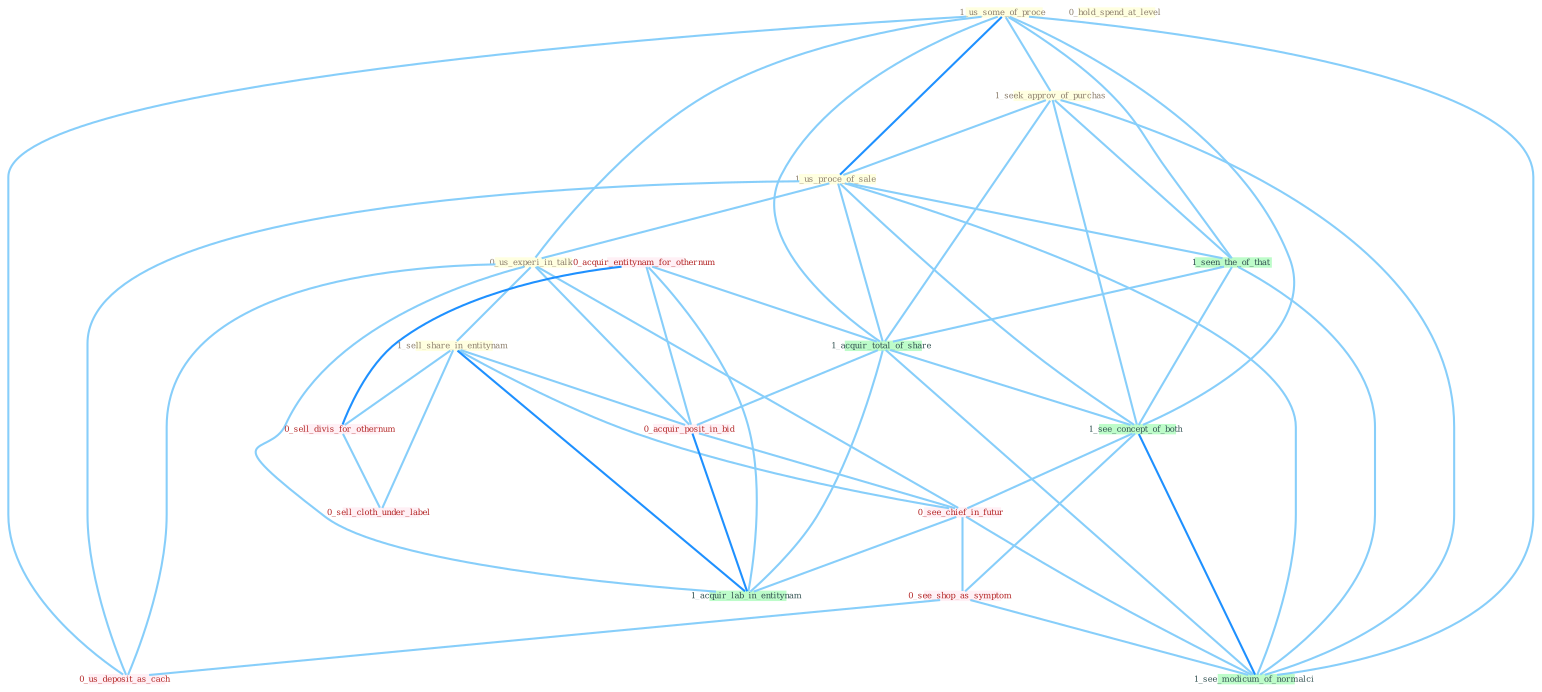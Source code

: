 Graph G{ 
    node
    [shape=polygon,style=filled,width=.5,height=.06,color="#BDFCC9",fixedsize=true,fontsize=4,
    fontcolor="#2f4f4f"];
    {node
    [color="#ffffe0", fontcolor="#8b7d6b"] "1_us_some_of_proce " "0_hold_spend_at_level " "1_seek_approv_of_purchas " "1_us_proce_of_sale " "0_us_experi_in_talk " "1_sell_share_in_entitynam "}
{node [color="#fff0f5", fontcolor="#b22222"] "0_acquir_entitynam_for_othernum " "0_sell_divis_for_othernum " "0_sell_cloth_under_label " "0_acquir_posit_in_bid " "0_see_chief_in_futur " "0_see_shop_as_symptom " "0_us_deposit_as_cach "}
edge [color="#B0E2FF"];

	"1_us_some_of_proce " -- "1_seek_approv_of_purchas " [w="1", color="#87cefa" ];
	"1_us_some_of_proce " -- "1_us_proce_of_sale " [w="2", color="#1e90ff" , len=0.8];
	"1_us_some_of_proce " -- "0_us_experi_in_talk " [w="1", color="#87cefa" ];
	"1_us_some_of_proce " -- "1_seen_the_of_that " [w="1", color="#87cefa" ];
	"1_us_some_of_proce " -- "1_acquir_total_of_share " [w="1", color="#87cefa" ];
	"1_us_some_of_proce " -- "1_see_concept_of_both " [w="1", color="#87cefa" ];
	"1_us_some_of_proce " -- "0_us_deposit_as_cach " [w="1", color="#87cefa" ];
	"1_us_some_of_proce " -- "1_see_modicum_of_normalci " [w="1", color="#87cefa" ];
	"1_seek_approv_of_purchas " -- "1_us_proce_of_sale " [w="1", color="#87cefa" ];
	"1_seek_approv_of_purchas " -- "1_seen_the_of_that " [w="1", color="#87cefa" ];
	"1_seek_approv_of_purchas " -- "1_acquir_total_of_share " [w="1", color="#87cefa" ];
	"1_seek_approv_of_purchas " -- "1_see_concept_of_both " [w="1", color="#87cefa" ];
	"1_seek_approv_of_purchas " -- "1_see_modicum_of_normalci " [w="1", color="#87cefa" ];
	"1_us_proce_of_sale " -- "0_us_experi_in_talk " [w="1", color="#87cefa" ];
	"1_us_proce_of_sale " -- "1_seen_the_of_that " [w="1", color="#87cefa" ];
	"1_us_proce_of_sale " -- "1_acquir_total_of_share " [w="1", color="#87cefa" ];
	"1_us_proce_of_sale " -- "1_see_concept_of_both " [w="1", color="#87cefa" ];
	"1_us_proce_of_sale " -- "0_us_deposit_as_cach " [w="1", color="#87cefa" ];
	"1_us_proce_of_sale " -- "1_see_modicum_of_normalci " [w="1", color="#87cefa" ];
	"0_us_experi_in_talk " -- "1_sell_share_in_entitynam " [w="1", color="#87cefa" ];
	"0_us_experi_in_talk " -- "0_acquir_posit_in_bid " [w="1", color="#87cefa" ];
	"0_us_experi_in_talk " -- "0_see_chief_in_futur " [w="1", color="#87cefa" ];
	"0_us_experi_in_talk " -- "1_acquir_lab_in_entitynam " [w="1", color="#87cefa" ];
	"0_us_experi_in_talk " -- "0_us_deposit_as_cach " [w="1", color="#87cefa" ];
	"1_sell_share_in_entitynam " -- "0_sell_divis_for_othernum " [w="1", color="#87cefa" ];
	"1_sell_share_in_entitynam " -- "0_sell_cloth_under_label " [w="1", color="#87cefa" ];
	"1_sell_share_in_entitynam " -- "0_acquir_posit_in_bid " [w="1", color="#87cefa" ];
	"1_sell_share_in_entitynam " -- "0_see_chief_in_futur " [w="1", color="#87cefa" ];
	"1_sell_share_in_entitynam " -- "1_acquir_lab_in_entitynam " [w="2", color="#1e90ff" , len=0.8];
	"0_acquir_entitynam_for_othernum " -- "0_sell_divis_for_othernum " [w="2", color="#1e90ff" , len=0.8];
	"0_acquir_entitynam_for_othernum " -- "1_acquir_total_of_share " [w="1", color="#87cefa" ];
	"0_acquir_entitynam_for_othernum " -- "0_acquir_posit_in_bid " [w="1", color="#87cefa" ];
	"0_acquir_entitynam_for_othernum " -- "1_acquir_lab_in_entitynam " [w="1", color="#87cefa" ];
	"1_seen_the_of_that " -- "1_acquir_total_of_share " [w="1", color="#87cefa" ];
	"1_seen_the_of_that " -- "1_see_concept_of_both " [w="1", color="#87cefa" ];
	"1_seen_the_of_that " -- "1_see_modicum_of_normalci " [w="1", color="#87cefa" ];
	"0_sell_divis_for_othernum " -- "0_sell_cloth_under_label " [w="1", color="#87cefa" ];
	"1_acquir_total_of_share " -- "0_acquir_posit_in_bid " [w="1", color="#87cefa" ];
	"1_acquir_total_of_share " -- "1_see_concept_of_both " [w="1", color="#87cefa" ];
	"1_acquir_total_of_share " -- "1_acquir_lab_in_entitynam " [w="1", color="#87cefa" ];
	"1_acquir_total_of_share " -- "1_see_modicum_of_normalci " [w="1", color="#87cefa" ];
	"0_acquir_posit_in_bid " -- "0_see_chief_in_futur " [w="1", color="#87cefa" ];
	"0_acquir_posit_in_bid " -- "1_acquir_lab_in_entitynam " [w="2", color="#1e90ff" , len=0.8];
	"1_see_concept_of_both " -- "0_see_chief_in_futur " [w="1", color="#87cefa" ];
	"1_see_concept_of_both " -- "0_see_shop_as_symptom " [w="1", color="#87cefa" ];
	"1_see_concept_of_both " -- "1_see_modicum_of_normalci " [w="2", color="#1e90ff" , len=0.8];
	"0_see_chief_in_futur " -- "0_see_shop_as_symptom " [w="1", color="#87cefa" ];
	"0_see_chief_in_futur " -- "1_acquir_lab_in_entitynam " [w="1", color="#87cefa" ];
	"0_see_chief_in_futur " -- "1_see_modicum_of_normalci " [w="1", color="#87cefa" ];
	"0_see_shop_as_symptom " -- "0_us_deposit_as_cach " [w="1", color="#87cefa" ];
	"0_see_shop_as_symptom " -- "1_see_modicum_of_normalci " [w="1", color="#87cefa" ];
}